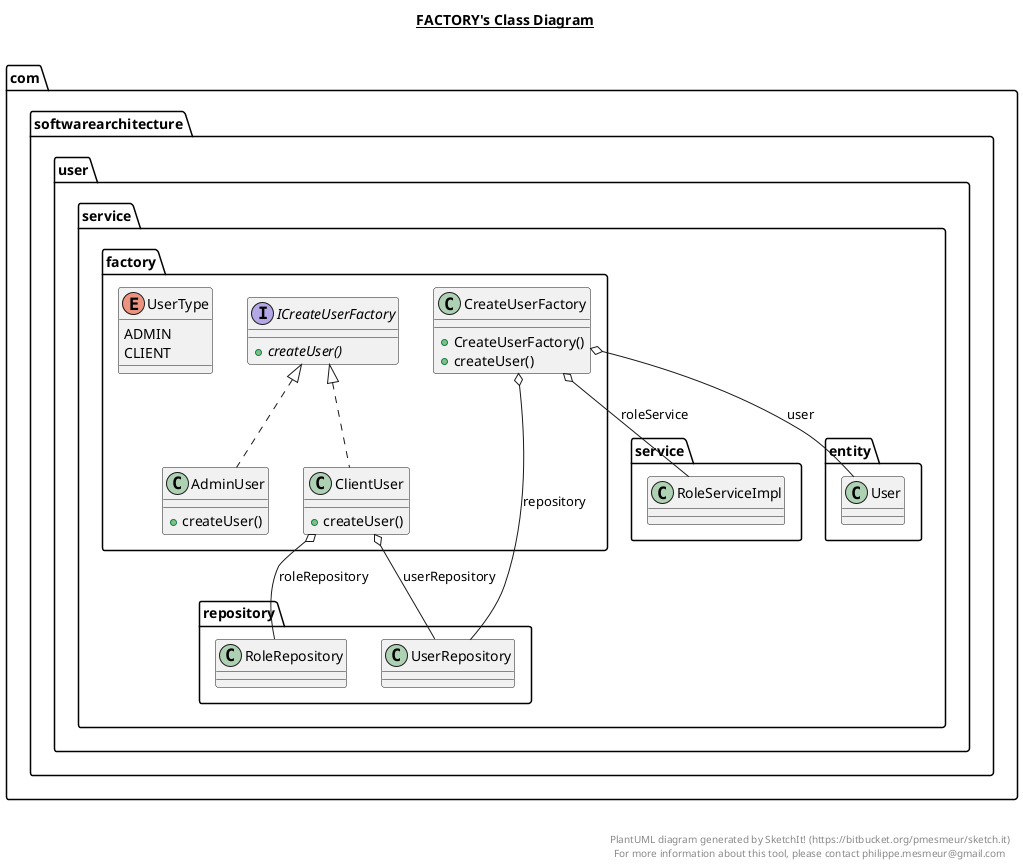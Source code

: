 @startuml

title __FACTORY's Class Diagram__\n

  namespace com.softwarearchitecture.user.service {
    namespace factory {
      class com.softwarearchitecture.user.service.factory.AdminUser {
          + createUser()
      }
    }
  }
  

  namespace com.softwarearchitecture.user.service {
    namespace factory {
      class com.softwarearchitecture.user.service.factory.ClientUser {
          + createUser()
      }
    }
  }
  

  namespace com.softwarearchitecture.user.service {
    namespace factory {
      class com.softwarearchitecture.user.service.factory.CreateUserFactory {
          + CreateUserFactory()
          + createUser()
      }
    }
  }
  

  namespace com.softwarearchitecture.user.service {
    namespace factory {
      interface com.softwarearchitecture.user.service.factory.ICreateUserFactory {
          {abstract} + createUser()
      }
    }
  }
  

  namespace com.softwarearchitecture.user.service {
    namespace factory {
      enum UserType {
        ADMIN
        CLIENT
      }
    }
  }
  

  com.softwarearchitecture.user.service.factory.AdminUser .up.|> com.softwarearchitecture.user.service.factory.ICreateUserFactory
  com.softwarearchitecture.user.service.factory.ClientUser .up.|> com.softwarearchitecture.user.service.factory.ICreateUserFactory
  com.softwarearchitecture.user.service.factory.ClientUser o-- com.softwarearchitecture.user.service.repository.RoleRepository : roleRepository
  com.softwarearchitecture.user.service.factory.ClientUser o-- com.softwarearchitecture.user.service.repository.UserRepository : userRepository
  com.softwarearchitecture.user.service.factory.CreateUserFactory o-- com.softwarearchitecture.user.service.repository.UserRepository : repository
  com.softwarearchitecture.user.service.factory.CreateUserFactory o-- com.softwarearchitecture.user.service.service.RoleServiceImpl : roleService
  com.softwarearchitecture.user.service.factory.CreateUserFactory o-- com.softwarearchitecture.user.service.entity.User : user


right footer


PlantUML diagram generated by SketchIt! (https://bitbucket.org/pmesmeur/sketch.it)
For more information about this tool, please contact philippe.mesmeur@gmail.com
endfooter

@enduml
